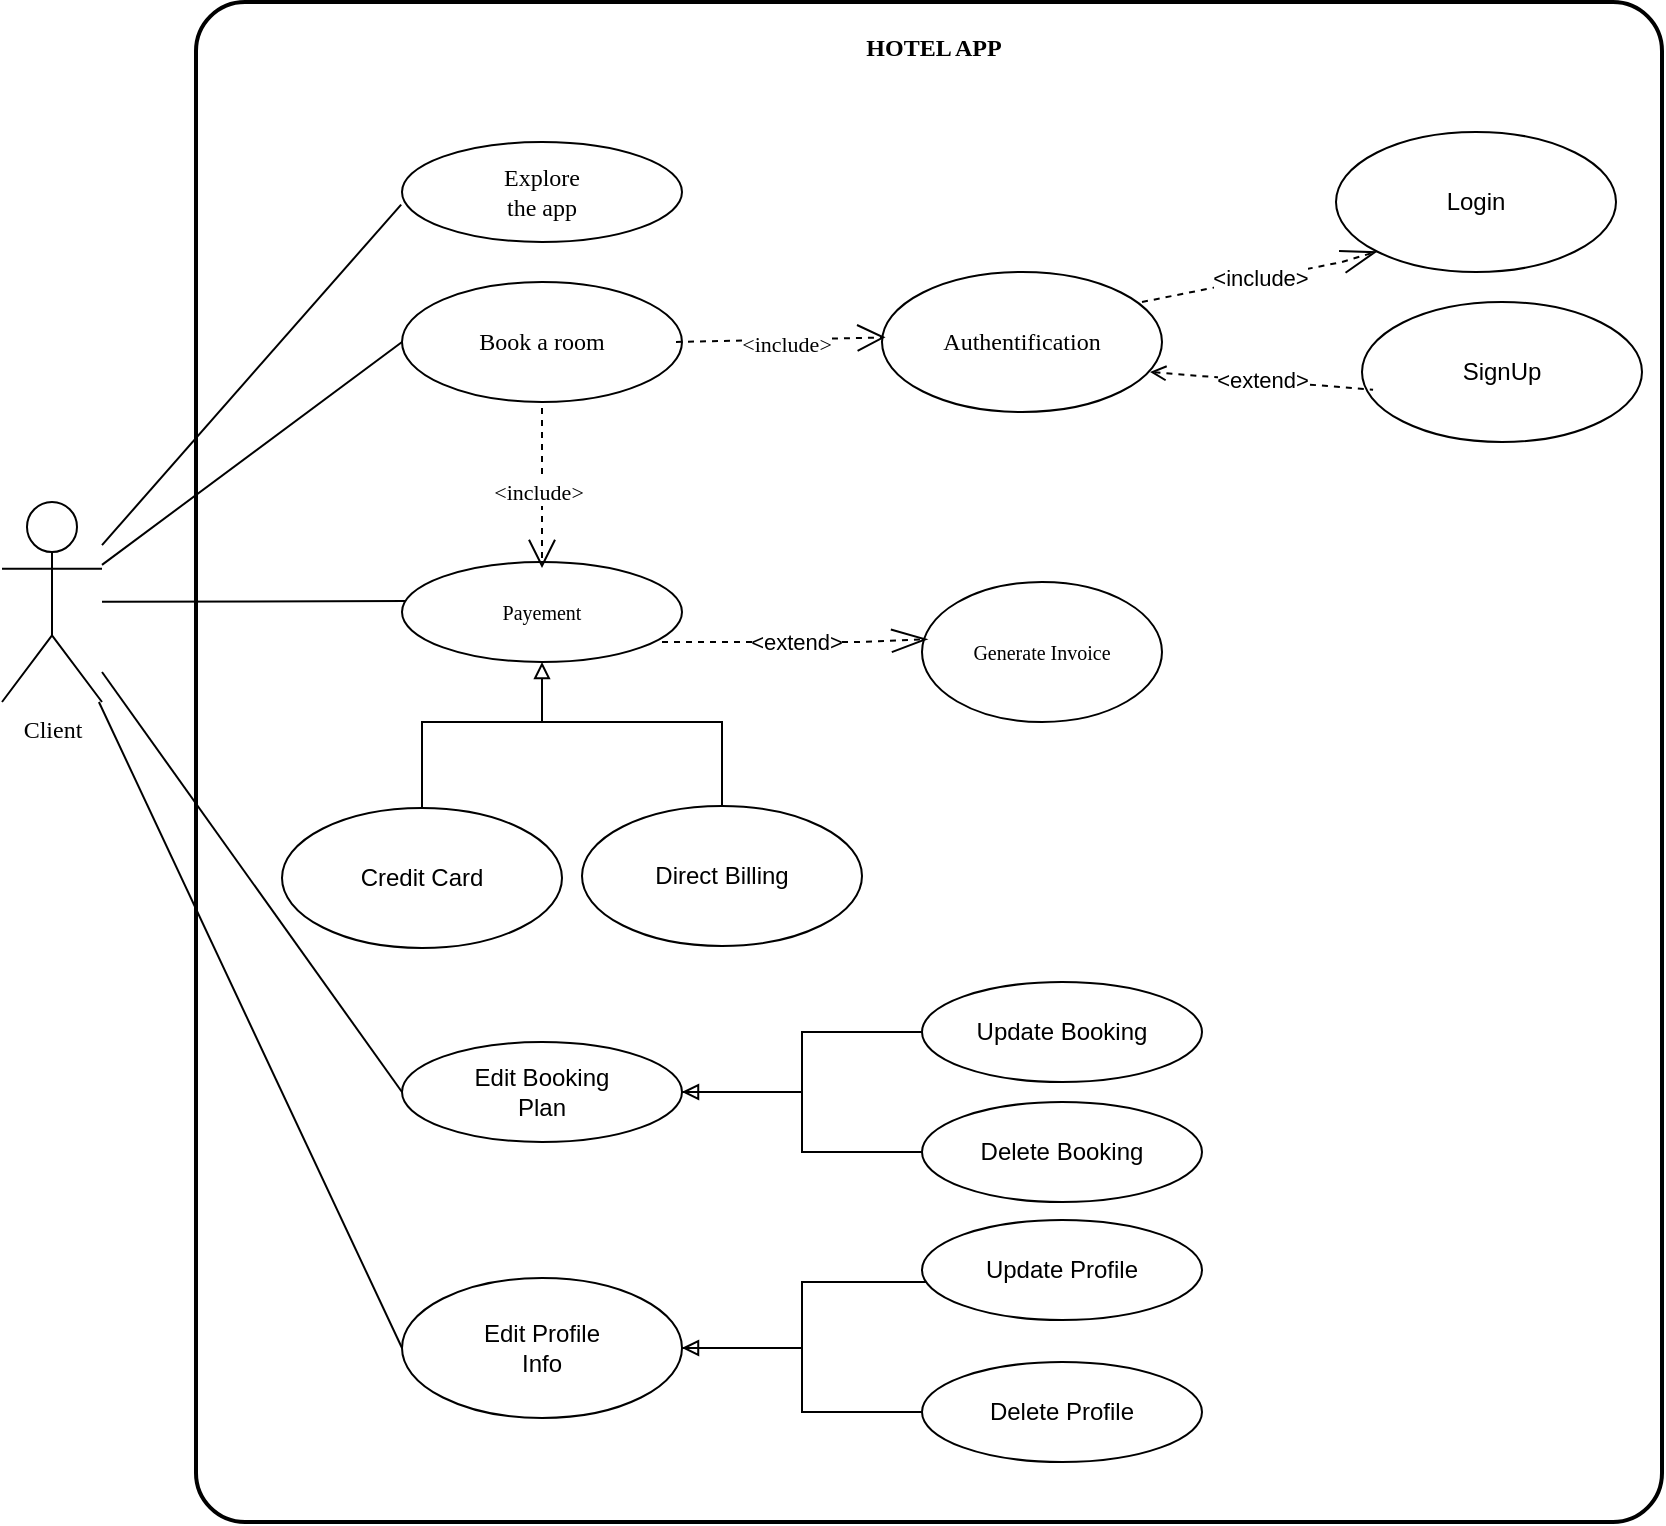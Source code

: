 <mxfile version="20.5.1" type="device"><diagram id="C5RBs43oDa-KdzZeNtuy" name="Page-1"><mxGraphModel dx="1038" dy="-552" grid="1" gridSize="10" guides="1" tooltips="1" connect="1" arrows="1" fold="1" page="1" pageScale="1" pageWidth="827" pageHeight="1169" math="0" shadow="0"><root><mxCell id="WIyWlLk6GJQsqaUBKTNV-0"/><mxCell id="WIyWlLk6GJQsqaUBKTNV-1" parent="WIyWlLk6GJQsqaUBKTNV-0"/><mxCell id="IhfPKTNpJpT7pyrN4hwQ-0" value="" style="rounded=1;whiteSpace=wrap;html=1;absoluteArcSize=1;arcSize=49;strokeWidth=2;" vertex="1" parent="WIyWlLk6GJQsqaUBKTNV-1"><mxGeometry x="297" y="1360" width="733" height="760" as="geometry"/></mxCell><mxCell id="IhfPKTNpJpT7pyrN4hwQ-1" value="HOTEL APP" style="text;html=1;strokeColor=none;fillColor=none;align=center;verticalAlign=middle;whiteSpace=wrap;rounded=0;fontFamily=Lucida Console;fontStyle=1" vertex="1" parent="WIyWlLk6GJQsqaUBKTNV-1"><mxGeometry x="556" y="1368" width="220" height="30" as="geometry"/></mxCell><mxCell id="IhfPKTNpJpT7pyrN4hwQ-2" style="rounded=0;orthogonalLoop=1;jettySize=auto;html=1;fontFamily=Lucida Console;endArrow=none;endFill=0;entryX=0;entryY=0.5;entryDx=0;entryDy=0;" edge="1" parent="WIyWlLk6GJQsqaUBKTNV-1" source="IhfPKTNpJpT7pyrN4hwQ-7" target="IhfPKTNpJpT7pyrN4hwQ-9"><mxGeometry relative="1" as="geometry"><Array as="points"/></mxGeometry></mxCell><mxCell id="IhfPKTNpJpT7pyrN4hwQ-3" style="rounded=0;orthogonalLoop=1;jettySize=auto;html=1;entryX=0.014;entryY=0.391;entryDx=0;entryDy=0;entryPerimeter=0;endArrow=none;endFill=0;" edge="1" parent="WIyWlLk6GJQsqaUBKTNV-1" source="IhfPKTNpJpT7pyrN4hwQ-7" target="IhfPKTNpJpT7pyrN4hwQ-14"><mxGeometry relative="1" as="geometry"/></mxCell><mxCell id="IhfPKTNpJpT7pyrN4hwQ-4" style="rounded=0;orthogonalLoop=1;jettySize=auto;html=1;entryX=-0.003;entryY=0.626;entryDx=0;entryDy=0;entryPerimeter=0;startArrow=none;startFill=0;endArrow=none;endFill=0;" edge="1" parent="WIyWlLk6GJQsqaUBKTNV-1" source="IhfPKTNpJpT7pyrN4hwQ-7" target="IhfPKTNpJpT7pyrN4hwQ-8"><mxGeometry relative="1" as="geometry"/></mxCell><mxCell id="IhfPKTNpJpT7pyrN4hwQ-5" style="edgeStyle=none;rounded=0;orthogonalLoop=1;jettySize=auto;html=1;entryX=0;entryY=0.5;entryDx=0;entryDy=0;startArrow=none;startFill=0;endArrow=none;endFill=0;" edge="1" parent="WIyWlLk6GJQsqaUBKTNV-1" source="IhfPKTNpJpT7pyrN4hwQ-7" target="IhfPKTNpJpT7pyrN4hwQ-20"><mxGeometry relative="1" as="geometry"/></mxCell><mxCell id="IhfPKTNpJpT7pyrN4hwQ-6" style="edgeStyle=none;rounded=0;orthogonalLoop=1;jettySize=auto;html=1;entryX=0;entryY=0.5;entryDx=0;entryDy=0;startArrow=none;startFill=0;endArrow=none;endFill=0;" edge="1" parent="WIyWlLk6GJQsqaUBKTNV-1" source="IhfPKTNpJpT7pyrN4hwQ-7" target="IhfPKTNpJpT7pyrN4hwQ-27"><mxGeometry relative="1" as="geometry"/></mxCell><mxCell id="IhfPKTNpJpT7pyrN4hwQ-7" value="Client" style="shape=umlActor;verticalLabelPosition=bottom;verticalAlign=top;html=1;outlineConnect=0;fontFamily=Lucida Console;" vertex="1" parent="WIyWlLk6GJQsqaUBKTNV-1"><mxGeometry x="200" y="1610" width="50" height="100" as="geometry"/></mxCell><mxCell id="IhfPKTNpJpT7pyrN4hwQ-8" value="Explore &lt;br&gt;the app" style="ellipse;whiteSpace=wrap;html=1;fontFamily=Lucida Console;" vertex="1" parent="WIyWlLk6GJQsqaUBKTNV-1"><mxGeometry x="400" y="1430" width="140" height="50" as="geometry"/></mxCell><mxCell id="IhfPKTNpJpT7pyrN4hwQ-9" value="Book a room" style="ellipse;whiteSpace=wrap;html=1;fontFamily=Lucida Console;" vertex="1" parent="WIyWlLk6GJQsqaUBKTNV-1"><mxGeometry x="400" y="1500" width="140" height="60" as="geometry"/></mxCell><mxCell id="IhfPKTNpJpT7pyrN4hwQ-10" value="Authentification" style="ellipse;whiteSpace=wrap;html=1;fontFamily=Lucida Console;" vertex="1" parent="WIyWlLk6GJQsqaUBKTNV-1"><mxGeometry x="640" y="1495" width="140" height="70" as="geometry"/></mxCell><mxCell id="IhfPKTNpJpT7pyrN4hwQ-11" value="&amp;lt;include&amp;gt;" style="endArrow=open;endSize=12;dashed=1;html=1;rounded=0;fontFamily=Lucida Console;exitX=1;exitY=0.5;exitDx=0;exitDy=0;" edge="1" parent="WIyWlLk6GJQsqaUBKTNV-1"><mxGeometry x="0.04" y="-2" width="160" relative="1" as="geometry"><mxPoint x="537" y="1530" as="sourcePoint"/><mxPoint x="641.76" y="1527.686" as="targetPoint"/><Array as="points"/><mxPoint as="offset"/></mxGeometry></mxCell><mxCell id="IhfPKTNpJpT7pyrN4hwQ-12" style="edgeStyle=orthogonalEdgeStyle;rounded=0;orthogonalLoop=1;jettySize=auto;html=1;endArrow=none;endFill=0;startArrow=none;startFill=0;" edge="1" parent="WIyWlLk6GJQsqaUBKTNV-1" target="IhfPKTNpJpT7pyrN4hwQ-16"><mxGeometry relative="1" as="geometry"><mxPoint x="470" y="1720" as="sourcePoint"/><Array as="points"><mxPoint x="470" y="1720"/><mxPoint x="410" y="1720"/></Array></mxGeometry></mxCell><mxCell id="IhfPKTNpJpT7pyrN4hwQ-13" style="edgeStyle=orthogonalEdgeStyle;rounded=0;orthogonalLoop=1;jettySize=auto;html=1;endArrow=none;endFill=0;startArrow=block;startFill=0;" edge="1" parent="WIyWlLk6GJQsqaUBKTNV-1" source="IhfPKTNpJpT7pyrN4hwQ-14" target="IhfPKTNpJpT7pyrN4hwQ-17"><mxGeometry relative="1" as="geometry"><Array as="points"><mxPoint x="470" y="1720"/><mxPoint x="560" y="1720"/></Array></mxGeometry></mxCell><mxCell id="IhfPKTNpJpT7pyrN4hwQ-14" value="Payement" style="ellipse;whiteSpace=wrap;html=1;fontFamily=Lucida Console;fontSize=10;fontStyle=0" vertex="1" parent="WIyWlLk6GJQsqaUBKTNV-1"><mxGeometry x="400" y="1640" width="140" height="50" as="geometry"/></mxCell><mxCell id="IhfPKTNpJpT7pyrN4hwQ-15" value="&amp;lt;include&amp;gt;" style="endArrow=open;endSize=12;dashed=1;html=1;rounded=0;fontFamily=Lucida Console;entryX=0.5;entryY=0;entryDx=0;entryDy=0;" edge="1" parent="WIyWlLk6GJQsqaUBKTNV-1"><mxGeometry x="0.04" y="-2" width="160" relative="1" as="geometry"><mxPoint x="470" y="1563" as="sourcePoint"/><mxPoint x="470" y="1643" as="targetPoint"/><Array as="points"><mxPoint x="470" y="1563"/></Array><mxPoint as="offset"/></mxGeometry></mxCell><mxCell id="IhfPKTNpJpT7pyrN4hwQ-16" value="Credit Card" style="ellipse;whiteSpace=wrap;html=1;" vertex="1" parent="WIyWlLk6GJQsqaUBKTNV-1"><mxGeometry x="340" y="1763" width="140" height="70" as="geometry"/></mxCell><mxCell id="IhfPKTNpJpT7pyrN4hwQ-17" value="Direct Billing" style="ellipse;whiteSpace=wrap;html=1;" vertex="1" parent="WIyWlLk6GJQsqaUBKTNV-1"><mxGeometry x="490" y="1762" width="140" height="70" as="geometry"/></mxCell><mxCell id="IhfPKTNpJpT7pyrN4hwQ-18" style="edgeStyle=orthogonalEdgeStyle;rounded=0;orthogonalLoop=1;jettySize=auto;html=1;startArrow=none;startFill=0;endArrow=none;endFill=0;" edge="1" parent="WIyWlLk6GJQsqaUBKTNV-1" source="IhfPKTNpJpT7pyrN4hwQ-20" target="IhfPKTNpJpT7pyrN4hwQ-21"><mxGeometry relative="1" as="geometry"/></mxCell><mxCell id="IhfPKTNpJpT7pyrN4hwQ-19" style="edgeStyle=orthogonalEdgeStyle;rounded=0;orthogonalLoop=1;jettySize=auto;html=1;startArrow=block;startFill=0;endArrow=none;endFill=0;exitX=1;exitY=0.5;exitDx=0;exitDy=0;exitPerimeter=0;" edge="1" parent="WIyWlLk6GJQsqaUBKTNV-1" source="IhfPKTNpJpT7pyrN4hwQ-20" target="IhfPKTNpJpT7pyrN4hwQ-22"><mxGeometry relative="1" as="geometry"/></mxCell><mxCell id="IhfPKTNpJpT7pyrN4hwQ-20" value="Edit Booking &lt;br&gt;Plan" style="ellipse;whiteSpace=wrap;html=1;" vertex="1" parent="WIyWlLk6GJQsqaUBKTNV-1"><mxGeometry x="400" y="1880" width="140" height="50" as="geometry"/></mxCell><mxCell id="IhfPKTNpJpT7pyrN4hwQ-21" value="Update Booking" style="ellipse;whiteSpace=wrap;html=1;" vertex="1" parent="WIyWlLk6GJQsqaUBKTNV-1"><mxGeometry x="660" y="1850" width="140" height="50" as="geometry"/></mxCell><mxCell id="IhfPKTNpJpT7pyrN4hwQ-22" value="Delete Booking" style="ellipse;whiteSpace=wrap;html=1;" vertex="1" parent="WIyWlLk6GJQsqaUBKTNV-1"><mxGeometry x="660" y="1910" width="140" height="50" as="geometry"/></mxCell><mxCell id="IhfPKTNpJpT7pyrN4hwQ-23" value="Generate Invoice" style="ellipse;whiteSpace=wrap;html=1;fontSize=10;fontFamily=Lucida Console;fontStyle=0;" vertex="1" parent="WIyWlLk6GJQsqaUBKTNV-1"><mxGeometry x="660" y="1650" width="120" height="70" as="geometry"/></mxCell><mxCell id="IhfPKTNpJpT7pyrN4hwQ-24" value="&amp;lt;extend&amp;gt;" style="endArrow=openThin;endSize=16;endFill=0;html=1;rounded=0;dashed=1;entryX=0.023;entryY=0.409;entryDx=0;entryDy=0;entryPerimeter=0;" edge="1" parent="WIyWlLk6GJQsqaUBKTNV-1" target="IhfPKTNpJpT7pyrN4hwQ-23"><mxGeometry width="160" relative="1" as="geometry"><mxPoint x="530" y="1680" as="sourcePoint"/><mxPoint x="680" y="1680" as="targetPoint"/><Array as="points"><mxPoint x="630" y="1680"/></Array></mxGeometry></mxCell><mxCell id="IhfPKTNpJpT7pyrN4hwQ-25" style="edgeStyle=orthogonalEdgeStyle;rounded=0;orthogonalLoop=1;jettySize=auto;html=1;startArrow=none;startFill=0;endArrow=none;endFill=0;" edge="1" parent="WIyWlLk6GJQsqaUBKTNV-1" source="IhfPKTNpJpT7pyrN4hwQ-27" target="IhfPKTNpJpT7pyrN4hwQ-28"><mxGeometry relative="1" as="geometry"><Array as="points"><mxPoint x="600" y="2033"/><mxPoint x="600" y="2000"/></Array></mxGeometry></mxCell><mxCell id="IhfPKTNpJpT7pyrN4hwQ-26" style="edgeStyle=orthogonalEdgeStyle;rounded=0;orthogonalLoop=1;jettySize=auto;html=1;startArrow=block;startFill=0;endArrow=none;endFill=0;" edge="1" parent="WIyWlLk6GJQsqaUBKTNV-1" source="IhfPKTNpJpT7pyrN4hwQ-27" target="IhfPKTNpJpT7pyrN4hwQ-29"><mxGeometry relative="1" as="geometry"/></mxCell><mxCell id="IhfPKTNpJpT7pyrN4hwQ-27" value="Edit Profile &lt;br&gt;Info" style="ellipse;whiteSpace=wrap;html=1;" vertex="1" parent="WIyWlLk6GJQsqaUBKTNV-1"><mxGeometry x="400" y="1998" width="140" height="70" as="geometry"/></mxCell><mxCell id="IhfPKTNpJpT7pyrN4hwQ-28" value="Update Profile" style="ellipse;whiteSpace=wrap;html=1;" vertex="1" parent="WIyWlLk6GJQsqaUBKTNV-1"><mxGeometry x="660" y="1969" width="140" height="50" as="geometry"/></mxCell><mxCell id="IhfPKTNpJpT7pyrN4hwQ-29" value="Delete Profile" style="ellipse;whiteSpace=wrap;html=1;" vertex="1" parent="WIyWlLk6GJQsqaUBKTNV-1"><mxGeometry x="660" y="2040" width="140" height="50" as="geometry"/></mxCell><mxCell id="IhfPKTNpJpT7pyrN4hwQ-30" value="Login" style="ellipse;whiteSpace=wrap;html=1;" vertex="1" parent="WIyWlLk6GJQsqaUBKTNV-1"><mxGeometry x="867" y="1425" width="140" height="70" as="geometry"/></mxCell><mxCell id="IhfPKTNpJpT7pyrN4hwQ-31" value="SignUp" style="ellipse;whiteSpace=wrap;html=1;" vertex="1" parent="WIyWlLk6GJQsqaUBKTNV-1"><mxGeometry x="880" y="1510" width="140" height="70" as="geometry"/></mxCell><mxCell id="IhfPKTNpJpT7pyrN4hwQ-32" value="&amp;lt;include&amp;gt;" style="endArrow=openThin;endSize=16;endFill=0;html=1;rounded=0;entryX=0;entryY=1;entryDx=0;entryDy=0;dashed=1;" edge="1" parent="WIyWlLk6GJQsqaUBKTNV-1" target="IhfPKTNpJpT7pyrN4hwQ-30"><mxGeometry width="160" relative="1" as="geometry"><mxPoint x="770" y="1510" as="sourcePoint"/><mxPoint x="880" y="1480" as="targetPoint"/><Array as="points"><mxPoint x="870" y="1490"/></Array></mxGeometry></mxCell><mxCell id="IhfPKTNpJpT7pyrN4hwQ-33" value="&amp;lt;extend&amp;gt;" style="endArrow=none;endSize=16;endFill=0;html=1;rounded=0;entryX=0.011;entryY=0.626;entryDx=0;entryDy=0;entryPerimeter=0;dashed=1;startArrow=open;startFill=0;" edge="1" parent="WIyWlLk6GJQsqaUBKTNV-1"><mxGeometry width="160" relative="1" as="geometry"><mxPoint x="774" y="1545" as="sourcePoint"/><mxPoint x="885.54" y="1553.82" as="targetPoint"/></mxGeometry></mxCell></root></mxGraphModel></diagram></mxfile>